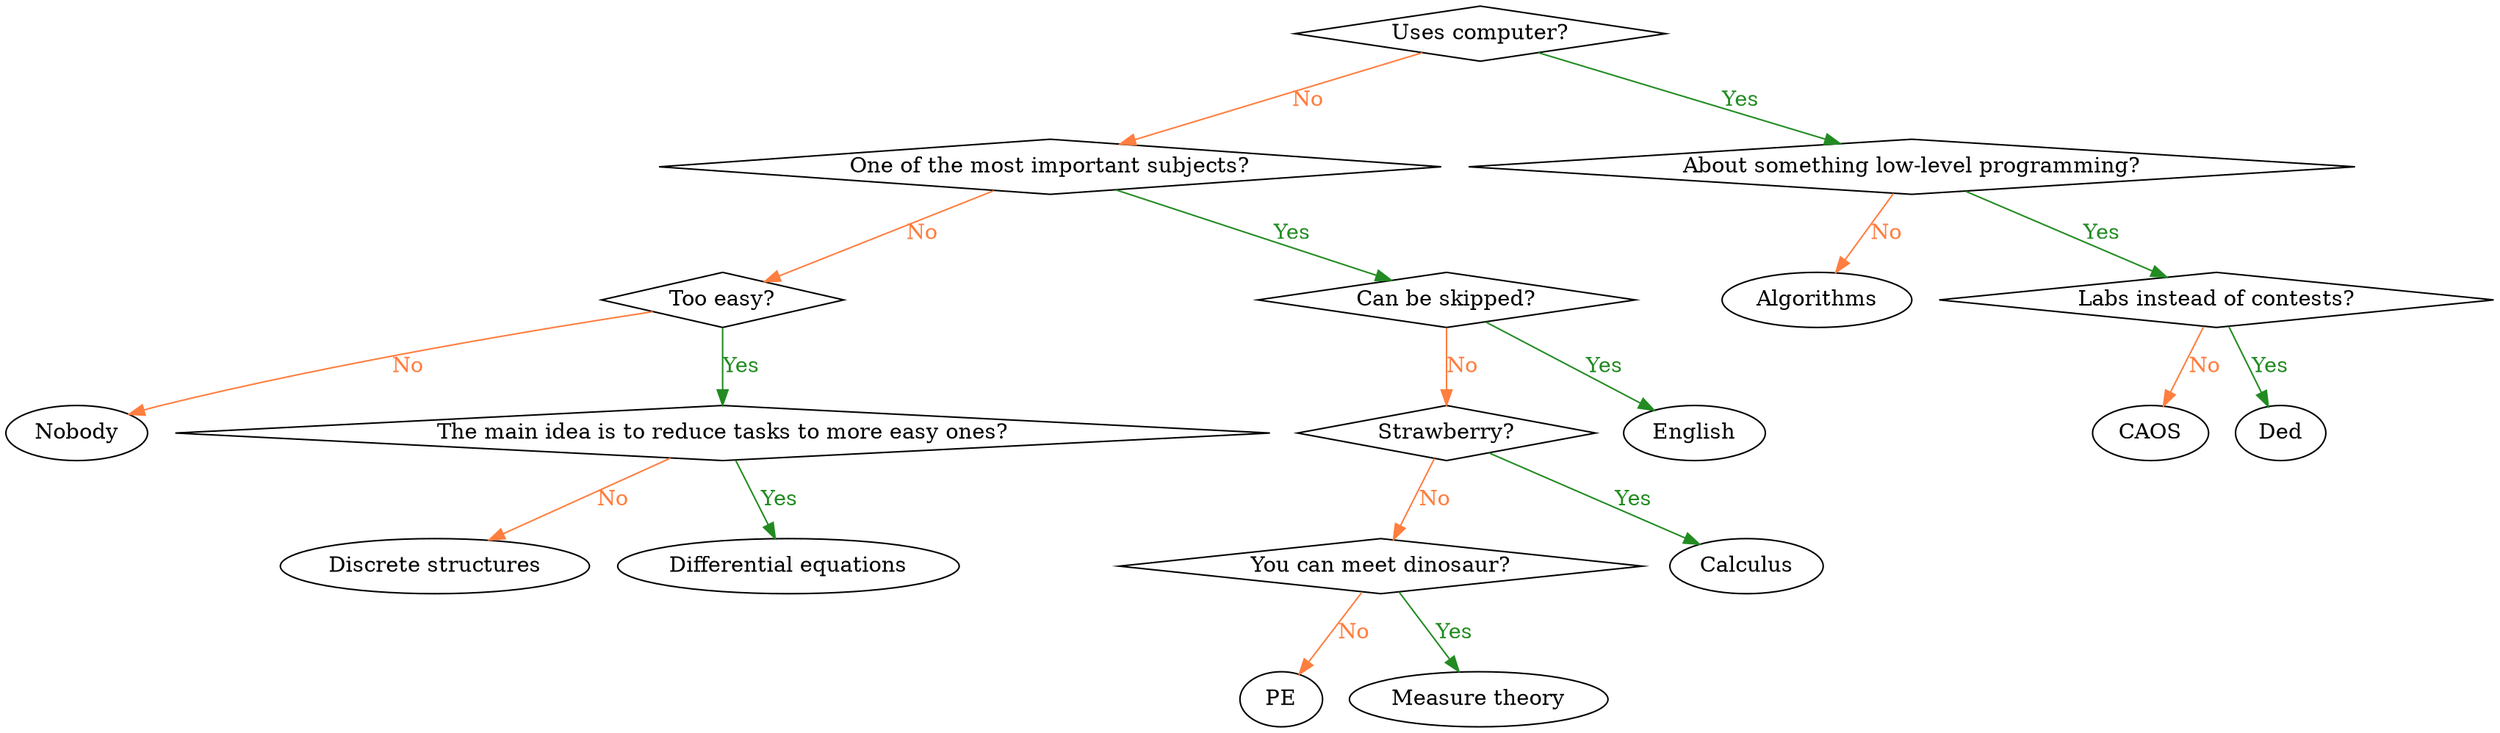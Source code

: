 digraph G {
    N0 [shape=diamond, label="Uses computer?"]
    N1 [shape=diamond, label="One of the most important subjects?"]
    N3 [shape=diamond, label="Too easy?"]
    N5 [label="Nobody"]
    N6 [shape=diamond, label="The main idea is to reduce tasks to more easy ones?"]
    N13 [label="Discrete structures"]
    N14 [label="Differential equations"]
    N6 -> N13 [color="#ff7e40", fontcolor="#ff7e40", label="No"]
    N6 -> N14 [color="#228b22", fontcolor="#228b22", label="Yes"]
    N3 -> N5 [color="#ff7e40", fontcolor="#ff7e40", label="No"]
    N3 -> N6 [color="#228b22", fontcolor="#228b22", label="Yes"]
    N4 [shape=diamond, label="Can be skipped?"]
    N11 [shape=diamond, label="Strawberry?"]
    N15 [shape=diamond, label="You can meet dinosaur?"]
    N17 [label="PE"]
    N18 [label="Measure theory"]
    N15 -> N17 [color="#ff7e40", fontcolor="#ff7e40", label="No"]
    N15 -> N18 [color="#228b22", fontcolor="#228b22", label="Yes"]
    N16 [label="Calculus"]
    N11 -> N15 [color="#ff7e40", fontcolor="#ff7e40", label="No"]
    N11 -> N16 [color="#228b22", fontcolor="#228b22", label="Yes"]
    N12 [label="English"]
    N4 -> N11 [color="#ff7e40", fontcolor="#ff7e40", label="No"]
    N4 -> N12 [color="#228b22", fontcolor="#228b22", label="Yes"]
    N1 -> N3 [color="#ff7e40", fontcolor="#ff7e40", label="No"]
    N1 -> N4 [color="#228b22", fontcolor="#228b22", label="Yes"]
    N2 [shape=diamond, label="About something low-level programming?"]
    N7 [label="Algorithms"]
    N8 [shape=diamond, label="Labs instead of contests?"]
    N9 [label="CAOS"]
    N10 [label="Ded"]
    N8 -> N9 [color="#ff7e40", fontcolor="#ff7e40", label="No"]
    N8 -> N10 [color="#228b22", fontcolor="#228b22", label="Yes"]
    N2 -> N7 [color="#ff7e40", fontcolor="#ff7e40", label="No"]
    N2 -> N8 [color="#228b22", fontcolor="#228b22", label="Yes"]
    N0 -> N1 [color="#ff7e40", fontcolor="#ff7e40", label="No"]
    N0 -> N2 [color="#228b22", fontcolor="#228b22", label="Yes"]
}
